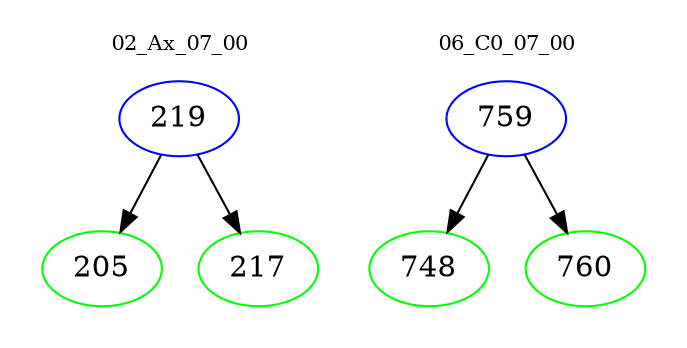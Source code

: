 digraph{
subgraph cluster_0 {
color = white
label = "02_Ax_07_00";
fontsize=10;
T0_219 [label="219", color="blue"]
T0_219 -> T0_205 [color="black"]
T0_205 [label="205", color="green"]
T0_219 -> T0_217 [color="black"]
T0_217 [label="217", color="green"]
}
subgraph cluster_1 {
color = white
label = "06_C0_07_00";
fontsize=10;
T1_759 [label="759", color="blue"]
T1_759 -> T1_748 [color="black"]
T1_748 [label="748", color="green"]
T1_759 -> T1_760 [color="black"]
T1_760 [label="760", color="green"]
}
}
